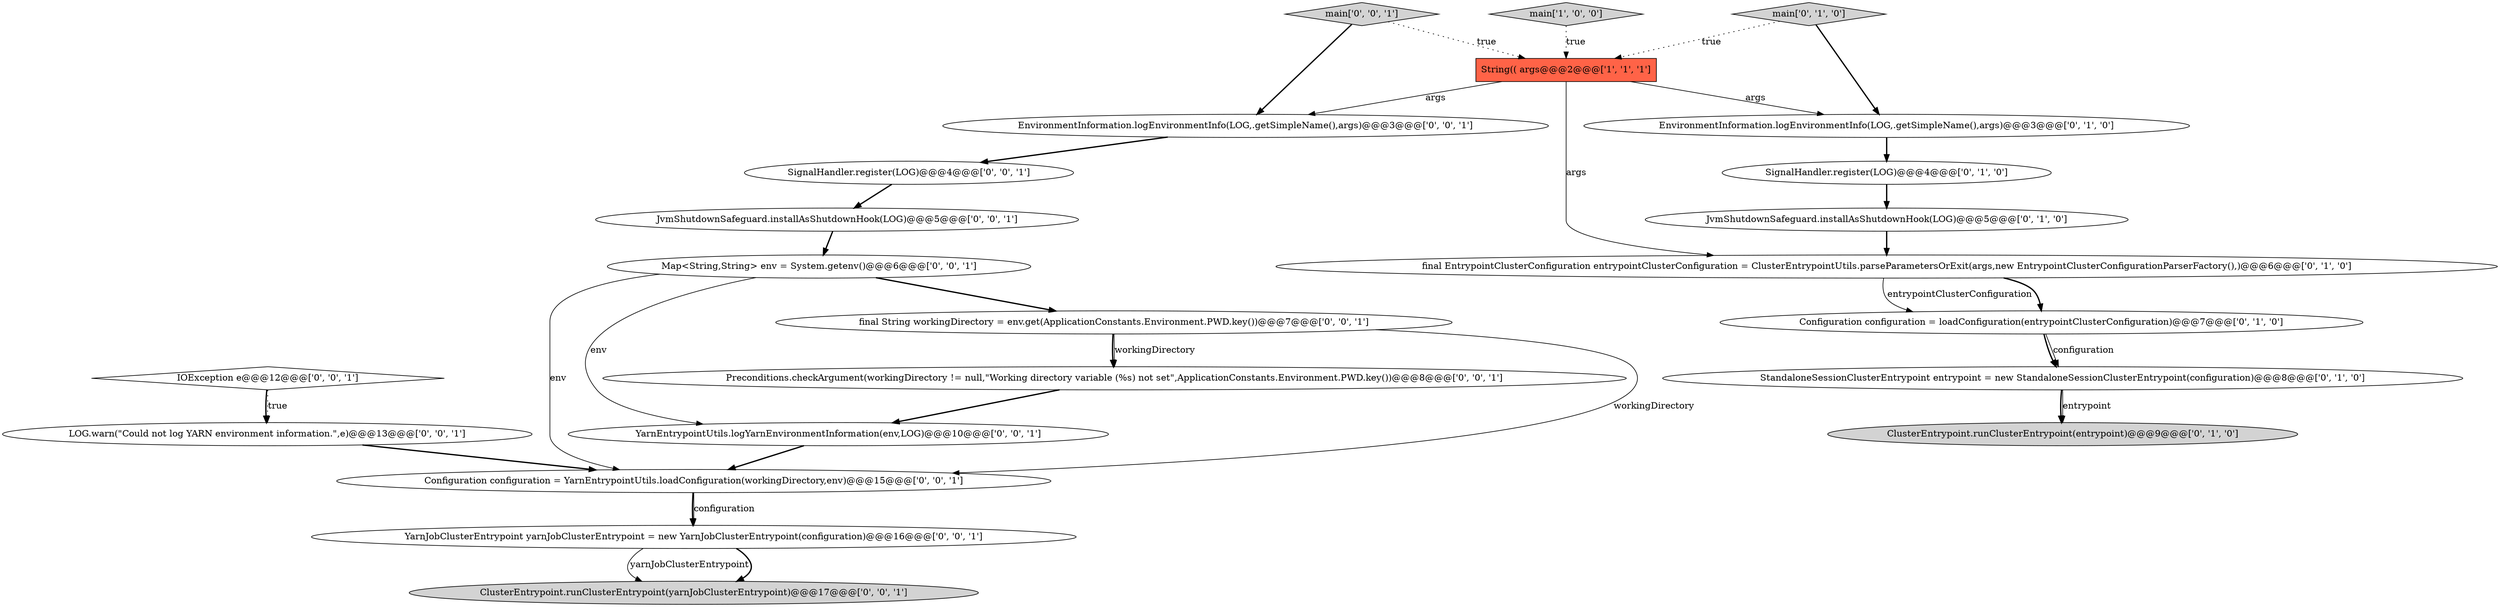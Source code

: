 digraph {
1 [style = filled, label = "String(( args@@@2@@@['1', '1', '1']", fillcolor = tomato, shape = box image = "AAA0AAABBB1BBB"];
17 [style = filled, label = "main['0', '0', '1']", fillcolor = lightgray, shape = diamond image = "AAA0AAABBB3BBB"];
8 [style = filled, label = "StandaloneSessionClusterEntrypoint entrypoint = new StandaloneSessionClusterEntrypoint(configuration)@@@8@@@['0', '1', '0']", fillcolor = white, shape = ellipse image = "AAA0AAABBB2BBB"];
20 [style = filled, label = "IOException e@@@12@@@['0', '0', '1']", fillcolor = white, shape = diamond image = "AAA0AAABBB3BBB"];
10 [style = filled, label = "YarnJobClusterEntrypoint yarnJobClusterEntrypoint = new YarnJobClusterEntrypoint(configuration)@@@16@@@['0', '0', '1']", fillcolor = white, shape = ellipse image = "AAA0AAABBB3BBB"];
3 [style = filled, label = "SignalHandler.register(LOG)@@@4@@@['0', '1', '0']", fillcolor = white, shape = ellipse image = "AAA0AAABBB2BBB"];
14 [style = filled, label = "YarnEntrypointUtils.logYarnEnvironmentInformation(env,LOG)@@@10@@@['0', '0', '1']", fillcolor = white, shape = ellipse image = "AAA0AAABBB3BBB"];
12 [style = filled, label = "EnvironmentInformation.logEnvironmentInfo(LOG,.getSimpleName(),args)@@@3@@@['0', '0', '1']", fillcolor = white, shape = ellipse image = "AAA0AAABBB3BBB"];
9 [style = filled, label = "main['0', '1', '0']", fillcolor = lightgray, shape = diamond image = "AAA0AAABBB2BBB"];
22 [style = filled, label = "final String workingDirectory = env.get(ApplicationConstants.Environment.PWD.key())@@@7@@@['0', '0', '1']", fillcolor = white, shape = ellipse image = "AAA0AAABBB3BBB"];
6 [style = filled, label = "final EntrypointClusterConfiguration entrypointClusterConfiguration = ClusterEntrypointUtils.parseParametersOrExit(args,new EntrypointClusterConfigurationParserFactory(),)@@@6@@@['0', '1', '0']", fillcolor = white, shape = ellipse image = "AAA1AAABBB2BBB"];
0 [style = filled, label = "main['1', '0', '0']", fillcolor = lightgray, shape = diamond image = "AAA0AAABBB1BBB"];
21 [style = filled, label = "SignalHandler.register(LOG)@@@4@@@['0', '0', '1']", fillcolor = white, shape = ellipse image = "AAA0AAABBB3BBB"];
5 [style = filled, label = "ClusterEntrypoint.runClusterEntrypoint(entrypoint)@@@9@@@['0', '1', '0']", fillcolor = lightgray, shape = ellipse image = "AAA0AAABBB2BBB"];
4 [style = filled, label = "JvmShutdownSafeguard.installAsShutdownHook(LOG)@@@5@@@['0', '1', '0']", fillcolor = white, shape = ellipse image = "AAA0AAABBB2BBB"];
19 [style = filled, label = "Configuration configuration = YarnEntrypointUtils.loadConfiguration(workingDirectory,env)@@@15@@@['0', '0', '1']", fillcolor = white, shape = ellipse image = "AAA0AAABBB3BBB"];
11 [style = filled, label = "ClusterEntrypoint.runClusterEntrypoint(yarnJobClusterEntrypoint)@@@17@@@['0', '0', '1']", fillcolor = lightgray, shape = ellipse image = "AAA0AAABBB3BBB"];
7 [style = filled, label = "Configuration configuration = loadConfiguration(entrypointClusterConfiguration)@@@7@@@['0', '1', '0']", fillcolor = white, shape = ellipse image = "AAA0AAABBB2BBB"];
13 [style = filled, label = "Preconditions.checkArgument(workingDirectory != null,\"Working directory variable (%s) not set\",ApplicationConstants.Environment.PWD.key())@@@8@@@['0', '0', '1']", fillcolor = white, shape = ellipse image = "AAA0AAABBB3BBB"];
16 [style = filled, label = "JvmShutdownSafeguard.installAsShutdownHook(LOG)@@@5@@@['0', '0', '1']", fillcolor = white, shape = ellipse image = "AAA0AAABBB3BBB"];
15 [style = filled, label = "LOG.warn(\"Could not log YARN environment information.\",e)@@@13@@@['0', '0', '1']", fillcolor = white, shape = ellipse image = "AAA0AAABBB3BBB"];
2 [style = filled, label = "EnvironmentInformation.logEnvironmentInfo(LOG,.getSimpleName(),args)@@@3@@@['0', '1', '0']", fillcolor = white, shape = ellipse image = "AAA0AAABBB2BBB"];
18 [style = filled, label = "Map<String,String> env = System.getenv()@@@6@@@['0', '0', '1']", fillcolor = white, shape = ellipse image = "AAA0AAABBB3BBB"];
22->13 [style = solid, label="workingDirectory"];
4->6 [style = bold, label=""];
0->1 [style = dotted, label="true"];
7->8 [style = bold, label=""];
22->19 [style = solid, label="workingDirectory"];
19->10 [style = bold, label=""];
1->6 [style = solid, label="args"];
8->5 [style = bold, label=""];
7->8 [style = solid, label="configuration"];
17->1 [style = dotted, label="true"];
18->22 [style = bold, label=""];
6->7 [style = solid, label="entrypointClusterConfiguration"];
16->18 [style = bold, label=""];
21->16 [style = bold, label=""];
20->15 [style = bold, label=""];
9->2 [style = bold, label=""];
9->1 [style = dotted, label="true"];
12->21 [style = bold, label=""];
15->19 [style = bold, label=""];
17->12 [style = bold, label=""];
10->11 [style = solid, label="yarnJobClusterEntrypoint"];
10->11 [style = bold, label=""];
19->10 [style = solid, label="configuration"];
1->12 [style = solid, label="args"];
14->19 [style = bold, label=""];
2->3 [style = bold, label=""];
18->19 [style = solid, label="env"];
20->15 [style = dotted, label="true"];
1->2 [style = solid, label="args"];
8->5 [style = solid, label="entrypoint"];
6->7 [style = bold, label=""];
13->14 [style = bold, label=""];
3->4 [style = bold, label=""];
18->14 [style = solid, label="env"];
22->13 [style = bold, label=""];
}
